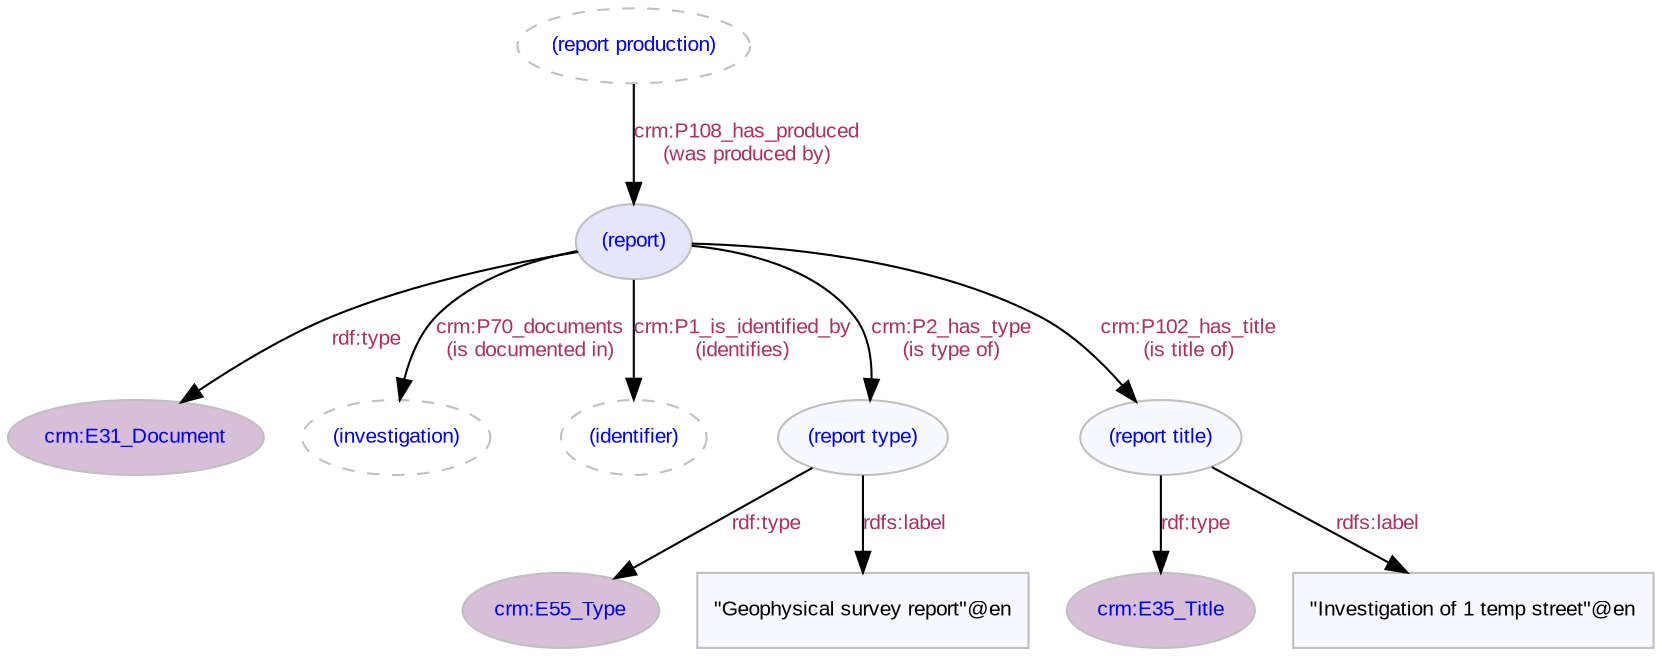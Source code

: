 digraph {
   // label = "OASIS Report";
   // labelloc = "t";
   node [color=gray, fontcolor=blue, fontsize=10, fontname=Arial, style=filled, fillcolor=ghostwhite, color=gray];
   edge [color=black, fontcolor=maroon, fontsize=10, fontname=Arial ];   
   "crm:E31_Document" [fillcolor=thistle, target="crm", URL="http://www.cidoc-crm.org/cidoc-crm/E31_Document"];
   "crm:E35_Title" [fillcolor=thistle, target="crm", URL="http://www.cidoc-crm.org/cidoc-crm/E35_Title"];   
   "crm:E55_Type" [fillcolor=thistle, target="crm", URL="http://www.cidoc-crm.org/cidoc-crm/E55_Type"]
   "(investigation)" [style=dashed]; 
   "(report production)" [style=dashed]; 
   "(report)" [fillcolor=lavender];
   "(identifier)" [style=dashed]; 
   "(report production)" -> "(report)" [label="crm:P108_has_produced\n(was produced by)", labelURL="http://www.cidoc-crm.org/cidoc-crm/P108_has_produced"];
   "(report)" -> "(investigation)" [label="crm:P70_documents\n(is documented in)", labelURL="http://www.cidoc-crm.org/cidoc-crm/P70_documents"];    
   "(report)" -> "(identifier)" [label="crm:P1_is_identified_by\n(identifies)", labelURL="http://www.cidoc-crm.org/cidoc-crm/P1_is_identified_by"];    
   "(report)" -> "crm:E31_Document" [label="rdf:type", labelURL="http://www.w3.org/1999/02/22-rdf-syntax-ns#type"];
   "(report)" -> "(report type)" [label="crm:P2_has_type\n(is type of)", labelURL="http://www.cidoc-crm.org/cidoc-crm/P2_has_type"];
   "(report type)" -> "crm:E55_Type" [label="rdf:type", labelURL="http://www.w3.org/1999/02/22-rdf-syntax-ns#type"];
   "(report type)" -> "\"Geophysical survey report\"@en" [label="rdfs:label", labelURL="http://www.w3.org/2000/01/rdf-schema#label"];  
   "\"Geophysical survey report\"@en" [shape=box, fontcolor=black];  
   "(report)" -> "(report title)" [label="crm:P102_has_title\n(is title of)", labelURL="http://www.cidoc-crm.org/cidoc-crm/P102_has_title"];
   "(report title)" -> "crm:E35_Title" [label="rdf:type", labelURL="http://www.w3.org/1999/02/22-rdf-syntax-ns#type"];
   "(report title)" -> "\"Investigation of 1 temp street\"@en" [label="rdfs:label", labelURL="http://www.w3.org/2000/01/rdf-schema#label"];  
   "\"Investigation of 1 temp street\"@en" [shape=box, fontcolor=black];  
 }